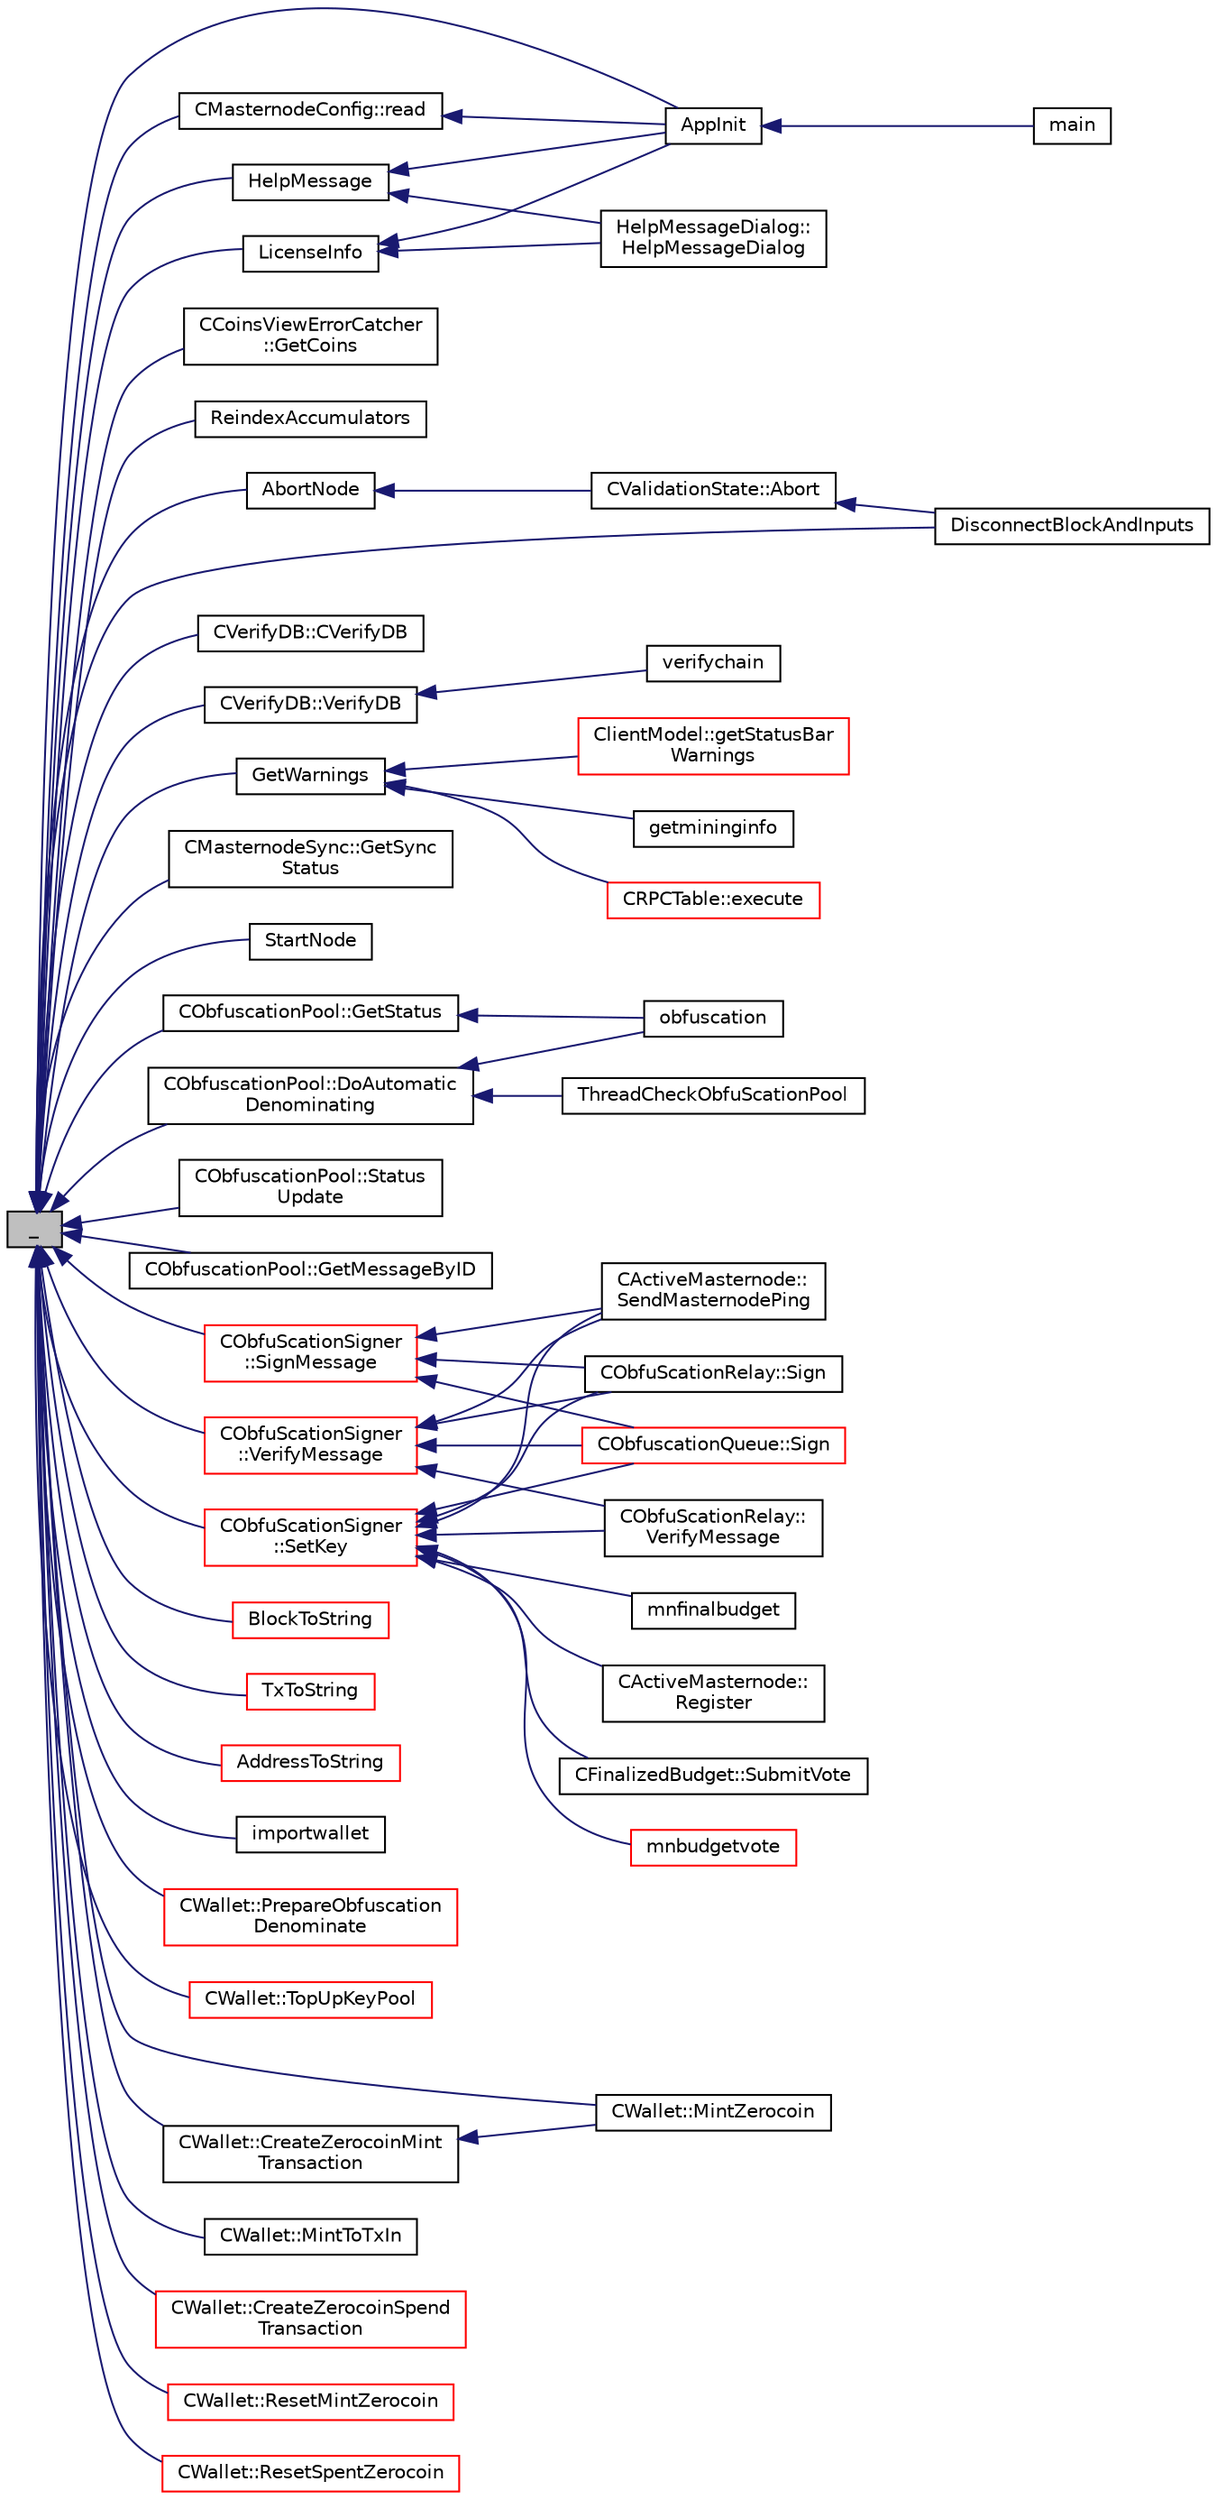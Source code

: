 digraph "_"
{
  edge [fontname="Helvetica",fontsize="10",labelfontname="Helvetica",labelfontsize="10"];
  node [fontname="Helvetica",fontsize="10",shape=record];
  rankdir="LR";
  Node1 [label="_",height=0.2,width=0.4,color="black", fillcolor="grey75", style="filled", fontcolor="black"];
  Node1 -> Node2 [dir="back",color="midnightblue",fontsize="10",style="solid",fontname="Helvetica"];
  Node2 [label="AppInit",height=0.2,width=0.4,color="black", fillcolor="white", style="filled",URL="$divid_8cpp.html#ac59316b767e6984e1285f0531275286b"];
  Node2 -> Node3 [dir="back",color="midnightblue",fontsize="10",style="solid",fontname="Helvetica"];
  Node3 [label="main",height=0.2,width=0.4,color="black", fillcolor="white", style="filled",URL="$divid_8cpp.html#a0ddf1224851353fc92bfbff6f499fa97"];
  Node1 -> Node4 [dir="back",color="midnightblue",fontsize="10",style="solid",fontname="Helvetica"];
  Node4 [label="CCoinsViewErrorCatcher\l::GetCoins",height=0.2,width=0.4,color="black", fillcolor="white", style="filled",URL="$class_c_coins_view_error_catcher.html#a909f7b9e364b6f06bfea955209aa015d",tooltip="Retrieve the CCoins (unspent transaction outputs) for a given txid. "];
  Node1 -> Node5 [dir="back",color="midnightblue",fontsize="10",style="solid",fontname="Helvetica"];
  Node5 [label="HelpMessage",height=0.2,width=0.4,color="black", fillcolor="white", style="filled",URL="$init_8h.html#a514083d1b88bf8cf314f27ee3dc966c1",tooltip="Help for options shared between UI and daemon (for -help) "];
  Node5 -> Node2 [dir="back",color="midnightblue",fontsize="10",style="solid",fontname="Helvetica"];
  Node5 -> Node6 [dir="back",color="midnightblue",fontsize="10",style="solid",fontname="Helvetica"];
  Node6 [label="HelpMessageDialog::\lHelpMessageDialog",height=0.2,width=0.4,color="black", fillcolor="white", style="filled",URL="$class_help_message_dialog.html#a776ac4235e2a407223c7729d7d4af6a9",tooltip="\"Help message\" or \"About\" dialog box "];
  Node1 -> Node7 [dir="back",color="midnightblue",fontsize="10",style="solid",fontname="Helvetica"];
  Node7 [label="LicenseInfo",height=0.2,width=0.4,color="black", fillcolor="white", style="filled",URL="$init_8h.html#ac9e2081343d328ca68b7c4c4793442d2",tooltip="Returns licensing information (for -version) "];
  Node7 -> Node2 [dir="back",color="midnightblue",fontsize="10",style="solid",fontname="Helvetica"];
  Node7 -> Node6 [dir="back",color="midnightblue",fontsize="10",style="solid",fontname="Helvetica"];
  Node1 -> Node8 [dir="back",color="midnightblue",fontsize="10",style="solid",fontname="Helvetica"];
  Node8 [label="ReindexAccumulators",height=0.2,width=0.4,color="black", fillcolor="white", style="filled",URL="$main_8h.html#a4a74b45eb12b8c115906e305e109c5d9"];
  Node1 -> Node9 [dir="back",color="midnightblue",fontsize="10",style="solid",fontname="Helvetica"];
  Node9 [label="DisconnectBlockAndInputs",height=0.2,width=0.4,color="black", fillcolor="white", style="filled",URL="$main_8cpp.html#acc33d7f850152cbbb9d00f7c71d99704"];
  Node1 -> Node10 [dir="back",color="midnightblue",fontsize="10",style="solid",fontname="Helvetica"];
  Node10 [label="AbortNode",height=0.2,width=0.4,color="black", fillcolor="white", style="filled",URL="$main_8h.html#af573b79d097a9ffe6503869f838ccf42",tooltip="Abort with a message. "];
  Node10 -> Node11 [dir="back",color="midnightblue",fontsize="10",style="solid",fontname="Helvetica"];
  Node11 [label="CValidationState::Abort",height=0.2,width=0.4,color="black", fillcolor="white", style="filled",URL="$class_c_validation_state.html#a6788cb521cf538ac80413a1c6c3da5e8"];
  Node11 -> Node9 [dir="back",color="midnightblue",fontsize="10",style="solid",fontname="Helvetica"];
  Node1 -> Node12 [dir="back",color="midnightblue",fontsize="10",style="solid",fontname="Helvetica"];
  Node12 [label="CVerifyDB::CVerifyDB",height=0.2,width=0.4,color="black", fillcolor="white", style="filled",URL="$class_c_verify_d_b.html#ab33a26982ba391fc71614f8eee9dbaa0"];
  Node1 -> Node13 [dir="back",color="midnightblue",fontsize="10",style="solid",fontname="Helvetica"];
  Node13 [label="CVerifyDB::VerifyDB",height=0.2,width=0.4,color="black", fillcolor="white", style="filled",URL="$class_c_verify_d_b.html#a5d3e3ade35a14ddce2404e18e4b1df50"];
  Node13 -> Node14 [dir="back",color="midnightblue",fontsize="10",style="solid",fontname="Helvetica"];
  Node14 [label="verifychain",height=0.2,width=0.4,color="black", fillcolor="white", style="filled",URL="$rpcblockchain_8cpp.html#a0b1dd8862fc7292c243ad9489f96a3c8"];
  Node1 -> Node15 [dir="back",color="midnightblue",fontsize="10",style="solid",fontname="Helvetica"];
  Node15 [label="GetWarnings",height=0.2,width=0.4,color="black", fillcolor="white", style="filled",URL="$main_8cpp.html#a70b1d1b79f1c760e65c960713b87b732"];
  Node15 -> Node16 [dir="back",color="midnightblue",fontsize="10",style="solid",fontname="Helvetica"];
  Node16 [label="ClientModel::getStatusBar\lWarnings",height=0.2,width=0.4,color="red", fillcolor="white", style="filled",URL="$class_client_model.html#a16718fa6c90ac5bce0ce1dcbfb3ec95c",tooltip="Return warnings to be displayed in status bar. "];
  Node15 -> Node21 [dir="back",color="midnightblue",fontsize="10",style="solid",fontname="Helvetica"];
  Node21 [label="getmininginfo",height=0.2,width=0.4,color="black", fillcolor="white", style="filled",URL="$rpcmining_8cpp.html#a89c187faff7322c7d15134d13570ca1e"];
  Node15 -> Node22 [dir="back",color="midnightblue",fontsize="10",style="solid",fontname="Helvetica"];
  Node22 [label="CRPCTable::execute",height=0.2,width=0.4,color="red", fillcolor="white", style="filled",URL="$class_c_r_p_c_table.html#a18a39759205e739d86a35a1c92243760",tooltip="Execute a method. "];
  Node1 -> Node24 [dir="back",color="midnightblue",fontsize="10",style="solid",fontname="Helvetica"];
  Node24 [label="CMasternodeSync::GetSync\lStatus",height=0.2,width=0.4,color="black", fillcolor="white", style="filled",URL="$class_c_masternode_sync.html#ac95f70e4b942ac8533a064f3fdc45ba4"];
  Node1 -> Node25 [dir="back",color="midnightblue",fontsize="10",style="solid",fontname="Helvetica"];
  Node25 [label="CMasternodeConfig::read",height=0.2,width=0.4,color="black", fillcolor="white", style="filled",URL="$class_c_masternode_config.html#a028d769bc39a23177cf81a3e433b6e86"];
  Node25 -> Node2 [dir="back",color="midnightblue",fontsize="10",style="solid",fontname="Helvetica"];
  Node1 -> Node26 [dir="back",color="midnightblue",fontsize="10",style="solid",fontname="Helvetica"];
  Node26 [label="StartNode",height=0.2,width=0.4,color="black", fillcolor="white", style="filled",URL="$net_8h.html#a9396d8054e8f74959e9391871aaddde0"];
  Node1 -> Node27 [dir="back",color="midnightblue",fontsize="10",style="solid",fontname="Helvetica"];
  Node27 [label="CObfuscationPool::GetStatus",height=0.2,width=0.4,color="black", fillcolor="white", style="filled",URL="$class_c_obfuscation_pool.html#a16c2ad30d227d09e15ba4277b0a22fab"];
  Node27 -> Node28 [dir="back",color="midnightblue",fontsize="10",style="solid",fontname="Helvetica"];
  Node28 [label="obfuscation",height=0.2,width=0.4,color="black", fillcolor="white", style="filled",URL="$rpcmasternode_8cpp.html#a6cdbacc257b42445f0c6122a061af2ca"];
  Node1 -> Node29 [dir="back",color="midnightblue",fontsize="10",style="solid",fontname="Helvetica"];
  Node29 [label="CObfuscationPool::Status\lUpdate",height=0.2,width=0.4,color="black", fillcolor="white", style="filled",URL="$class_c_obfuscation_pool.html#a4bd560d250f87f8d4b36e4d61688c296",tooltip="Get Masternode updates about the progress of Obfuscation. "];
  Node1 -> Node30 [dir="back",color="midnightblue",fontsize="10",style="solid",fontname="Helvetica"];
  Node30 [label="CObfuscationPool::DoAutomatic\lDenominating",height=0.2,width=0.4,color="black", fillcolor="white", style="filled",URL="$class_c_obfuscation_pool.html#a5b8c42ae53f4f04ab4a93da2aab47a4b",tooltip="Passively run Obfuscation in the background according to the configuration in settings (only for QT) ..."];
  Node30 -> Node31 [dir="back",color="midnightblue",fontsize="10",style="solid",fontname="Helvetica"];
  Node31 [label="ThreadCheckObfuScationPool",height=0.2,width=0.4,color="black", fillcolor="white", style="filled",URL="$obfuscation_8h.html#a3f96a5ca9c6735e5bfac77582f0af321"];
  Node30 -> Node28 [dir="back",color="midnightblue",fontsize="10",style="solid",fontname="Helvetica"];
  Node1 -> Node32 [dir="back",color="midnightblue",fontsize="10",style="solid",fontname="Helvetica"];
  Node32 [label="CObfuscationPool::GetMessageByID",height=0.2,width=0.4,color="black", fillcolor="white", style="filled",URL="$class_c_obfuscation_pool.html#a4f9ec32ab5edd5e3718cd30e71712668"];
  Node1 -> Node33 [dir="back",color="midnightblue",fontsize="10",style="solid",fontname="Helvetica"];
  Node33 [label="CObfuScationSigner\l::SetKey",height=0.2,width=0.4,color="red", fillcolor="white", style="filled",URL="$class_c_obfu_scation_signer.html#a4a12e41611db1b711d59ac4c3323dd36",tooltip="Set the private/public key values, returns true if successful. "];
  Node33 -> Node34 [dir="back",color="midnightblue",fontsize="10",style="solid",fontname="Helvetica"];
  Node34 [label="CActiveMasternode::\lSendMasternodePing",height=0.2,width=0.4,color="black", fillcolor="white", style="filled",URL="$class_c_active_masternode.html#ae30a82106f2c0b6875344e39e49393c2",tooltip="Ping Masternode. "];
  Node33 -> Node35 [dir="back",color="midnightblue",fontsize="10",style="solid",fontname="Helvetica"];
  Node35 [label="CActiveMasternode::\lRegister",height=0.2,width=0.4,color="black", fillcolor="white", style="filled",URL="$class_c_active_masternode.html#a99e26870efec1ea98738cda1a5a85702",tooltip="Register remote Masternode. "];
  Node33 -> Node36 [dir="back",color="midnightblue",fontsize="10",style="solid",fontname="Helvetica"];
  Node36 [label="CFinalizedBudget::SubmitVote",height=0.2,width=0.4,color="black", fillcolor="white", style="filled",URL="$class_c_finalized_budget.html#a8d5710eaf0fe541dcdce1d5f2ebee51c"];
  Node33 -> Node37 [dir="back",color="midnightblue",fontsize="10",style="solid",fontname="Helvetica"];
  Node37 [label="CObfuScationRelay::Sign",height=0.2,width=0.4,color="black", fillcolor="white", style="filled",URL="$class_c_obfu_scation_relay.html#a6a0c143f5d9536a64bcb1745d2011761"];
  Node33 -> Node38 [dir="back",color="midnightblue",fontsize="10",style="solid",fontname="Helvetica"];
  Node38 [label="CObfuScationRelay::\lVerifyMessage",height=0.2,width=0.4,color="black", fillcolor="white", style="filled",URL="$class_c_obfu_scation_relay.html#aa76fd65563c22d322350e09b2b876e9d"];
  Node33 -> Node39 [dir="back",color="midnightblue",fontsize="10",style="solid",fontname="Helvetica"];
  Node39 [label="CObfuscationQueue::Sign",height=0.2,width=0.4,color="red", fillcolor="white", style="filled",URL="$class_c_obfuscation_queue.html#a7d7be50e6c9ca531f4a4b69a3f7c0b79",tooltip="Sign this Obfuscation transaction. "];
  Node33 -> Node41 [dir="back",color="midnightblue",fontsize="10",style="solid",fontname="Helvetica"];
  Node41 [label="mnbudgetvote",height=0.2,width=0.4,color="red", fillcolor="white", style="filled",URL="$rpcmasternode-budget_8cpp.html#a56da074ff2f33c0ef53bb451c67c0761"];
  Node33 -> Node43 [dir="back",color="midnightblue",fontsize="10",style="solid",fontname="Helvetica"];
  Node43 [label="mnfinalbudget",height=0.2,width=0.4,color="black", fillcolor="white", style="filled",URL="$rpcmasternode-budget_8cpp.html#a9377cde49f5b62904aafb46d7d3c5e7c"];
  Node1 -> Node54 [dir="back",color="midnightblue",fontsize="10",style="solid",fontname="Helvetica"];
  Node54 [label="CObfuScationSigner\l::SignMessage",height=0.2,width=0.4,color="red", fillcolor="white", style="filled",URL="$class_c_obfu_scation_signer.html#a004eab16d18045b42d51037eab817585",tooltip="Sign the message, returns true if successful. "];
  Node54 -> Node34 [dir="back",color="midnightblue",fontsize="10",style="solid",fontname="Helvetica"];
  Node54 -> Node37 [dir="back",color="midnightblue",fontsize="10",style="solid",fontname="Helvetica"];
  Node54 -> Node39 [dir="back",color="midnightblue",fontsize="10",style="solid",fontname="Helvetica"];
  Node1 -> Node63 [dir="back",color="midnightblue",fontsize="10",style="solid",fontname="Helvetica"];
  Node63 [label="CObfuScationSigner\l::VerifyMessage",height=0.2,width=0.4,color="red", fillcolor="white", style="filled",URL="$class_c_obfu_scation_signer.html#aaf770086b8defa6568da76bee8fb5269",tooltip="Verify the message, returns true if succcessful. "];
  Node63 -> Node34 [dir="back",color="midnightblue",fontsize="10",style="solid",fontname="Helvetica"];
  Node63 -> Node37 [dir="back",color="midnightblue",fontsize="10",style="solid",fontname="Helvetica"];
  Node63 -> Node38 [dir="back",color="midnightblue",fontsize="10",style="solid",fontname="Helvetica"];
  Node63 -> Node39 [dir="back",color="midnightblue",fontsize="10",style="solid",fontname="Helvetica"];
  Node1 -> Node67 [dir="back",color="midnightblue",fontsize="10",style="solid",fontname="Helvetica"];
  Node67 [label="BlockToString",height=0.2,width=0.4,color="red", fillcolor="white", style="filled",URL="$blockexplorer_8cpp.html#a6caededa67ac9ad171dc1a6fac4a708f"];
  Node1 -> Node77 [dir="back",color="midnightblue",fontsize="10",style="solid",fontname="Helvetica"];
  Node77 [label="TxToString",height=0.2,width=0.4,color="red", fillcolor="white", style="filled",URL="$blockexplorer_8cpp.html#a45aace593eba434db4b340d6ed004eef"];
  Node1 -> Node78 [dir="back",color="midnightblue",fontsize="10",style="solid",fontname="Helvetica"];
  Node78 [label="AddressToString",height=0.2,width=0.4,color="red", fillcolor="white", style="filled",URL="$blockexplorer_8cpp.html#ae9baca529102e635b730eaee51b9a9b2"];
  Node1 -> Node79 [dir="back",color="midnightblue",fontsize="10",style="solid",fontname="Helvetica"];
  Node79 [label="importwallet",height=0.2,width=0.4,color="black", fillcolor="white", style="filled",URL="$rpcdump_8cpp.html#a2566d5c9dd1938b74e70398cdb3ac5c1"];
  Node1 -> Node80 [dir="back",color="midnightblue",fontsize="10",style="solid",fontname="Helvetica"];
  Node80 [label="CWallet::PrepareObfuscation\lDenominate",height=0.2,width=0.4,color="red", fillcolor="white", style="filled",URL="$group___actions.html#ga704a957c88e9bef696dd30ddc95ad098"];
  Node1 -> Node82 [dir="back",color="midnightblue",fontsize="10",style="solid",fontname="Helvetica"];
  Node82 [label="CWallet::TopUpKeyPool",height=0.2,width=0.4,color="red", fillcolor="white", style="filled",URL="$group___actions.html#ga9730278506e0a4f1c65239b951525b55"];
  Node1 -> Node103 [dir="back",color="midnightblue",fontsize="10",style="solid",fontname="Helvetica"];
  Node103 [label="CWallet::CreateZerocoinMint\lTransaction",height=0.2,width=0.4,color="black", fillcolor="white", style="filled",URL="$class_c_wallet.html#a5abe241d23c504e1c80ee3a590cb2dc7"];
  Node103 -> Node104 [dir="back",color="midnightblue",fontsize="10",style="solid",fontname="Helvetica"];
  Node104 [label="CWallet::MintZerocoin",height=0.2,width=0.4,color="black", fillcolor="white", style="filled",URL="$class_c_wallet.html#a1db492c8353aeb2c1f326c00d6d97bd3"];
  Node1 -> Node105 [dir="back",color="midnightblue",fontsize="10",style="solid",fontname="Helvetica"];
  Node105 [label="CWallet::MintToTxIn",height=0.2,width=0.4,color="black", fillcolor="white", style="filled",URL="$class_c_wallet.html#a5b32d86806615c59f15431f300f0c729"];
  Node1 -> Node106 [dir="back",color="midnightblue",fontsize="10",style="solid",fontname="Helvetica"];
  Node106 [label="CWallet::CreateZerocoinSpend\lTransaction",height=0.2,width=0.4,color="red", fillcolor="white", style="filled",URL="$class_c_wallet.html#a7dfcafe767983d2be451af8ea15dda94"];
  Node1 -> Node109 [dir="back",color="midnightblue",fontsize="10",style="solid",fontname="Helvetica"];
  Node109 [label="CWallet::ResetMintZerocoin",height=0.2,width=0.4,color="red", fillcolor="white", style="filled",URL="$class_c_wallet.html#a48b81fb27683fe4693a7385909dcd391"];
  Node1 -> Node111 [dir="back",color="midnightblue",fontsize="10",style="solid",fontname="Helvetica"];
  Node111 [label="CWallet::ResetSpentZerocoin",height=0.2,width=0.4,color="red", fillcolor="white", style="filled",URL="$class_c_wallet.html#abc70af84f54700a62cf8ef530f6faaaa"];
  Node1 -> Node104 [dir="back",color="midnightblue",fontsize="10",style="solid",fontname="Helvetica"];
}
